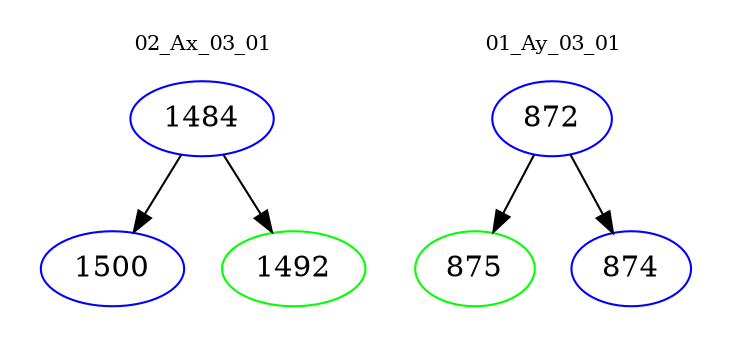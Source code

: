 digraph{
subgraph cluster_0 {
color = white
label = "02_Ax_03_01";
fontsize=10;
T0_1484 [label="1484", color="blue"]
T0_1484 -> T0_1500 [color="black"]
T0_1500 [label="1500", color="blue"]
T0_1484 -> T0_1492 [color="black"]
T0_1492 [label="1492", color="green"]
}
subgraph cluster_1 {
color = white
label = "01_Ay_03_01";
fontsize=10;
T1_872 [label="872", color="blue"]
T1_872 -> T1_875 [color="black"]
T1_875 [label="875", color="green"]
T1_872 -> T1_874 [color="black"]
T1_874 [label="874", color="blue"]
}
}

